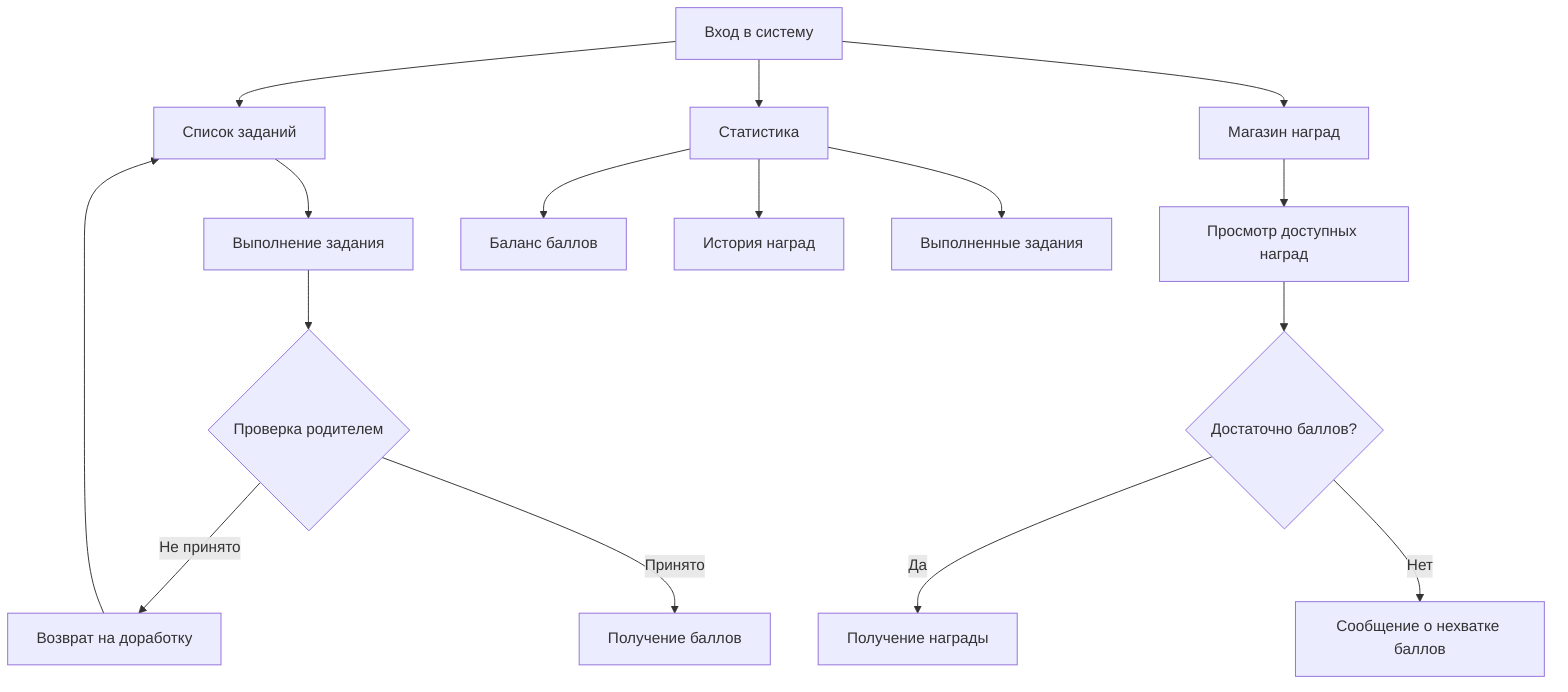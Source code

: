 flowchart TD
    A1[Вход в систему]

    A1 --> B1[Список заданий]
    B1 --> B2[Выполнение задания]
    B2 --> B3{Проверка родителем}
    B3 -->|Не принято| B4[Возврат на доработку]
    B4 --> B1
    B3 -->|Принято| B5[Получение баллов]

    A1 --> C1[Магазин наград]
    C1 --> C2[Просмотр доступных наград]
    C2 --> C3{Достаточно баллов?}
    C3 -->|Да| C4[Получение награды]
    C3 -->|Нет| C5[Сообщение о нехватке баллов]

    A1 --> D1[Статистика]
    D1 --> D2[Баланс баллов]
    D1 --> D3[История наград]
    D1 --> D4[Выполненные задания]